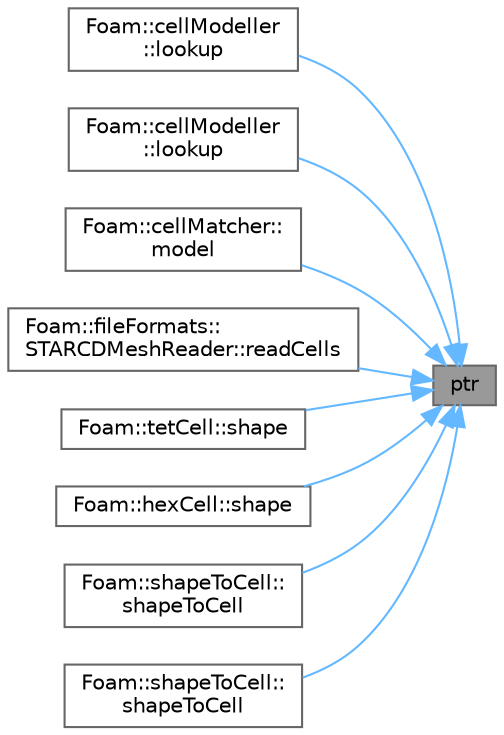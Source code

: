 digraph "ptr"
{
 // LATEX_PDF_SIZE
  bgcolor="transparent";
  edge [fontname=Helvetica,fontsize=10,labelfontname=Helvetica,labelfontsize=10];
  node [fontname=Helvetica,fontsize=10,shape=box,height=0.2,width=0.4];
  rankdir="RL";
  Node1 [id="Node000001",label="ptr",height=0.2,width=0.4,color="gray40", fillcolor="grey60", style="filled", fontcolor="black",tooltip=" "];
  Node1 -> Node2 [id="edge1_Node000001_Node000002",dir="back",color="steelblue1",style="solid",tooltip=" "];
  Node2 [id="Node000002",label="Foam::cellModeller\l::lookup",height=0.2,width=0.4,color="grey40", fillcolor="white", style="filled",URL="$structFoam_1_1cellModeller.html#acfb0d8280636eb1857d4b533c1300174",tooltip=" "];
  Node1 -> Node3 [id="edge2_Node000001_Node000003",dir="back",color="steelblue1",style="solid",tooltip=" "];
  Node3 [id="Node000003",label="Foam::cellModeller\l::lookup",height=0.2,width=0.4,color="grey40", fillcolor="white", style="filled",URL="$structFoam_1_1cellModeller.html#a4d2cd7b8f972a1843d3cb7d097427b6b",tooltip=" "];
  Node1 -> Node4 [id="edge3_Node000001_Node000004",dir="back",color="steelblue1",style="solid",tooltip=" "];
  Node4 [id="Node000004",label="Foam::cellMatcher::\lmodel",height=0.2,width=0.4,color="grey40", fillcolor="white", style="filled",URL="$classFoam_1_1cellMatcher.html#a06f3f0d2054234e47c75d656e30b38b5",tooltip=" "];
  Node1 -> Node5 [id="edge4_Node000001_Node000005",dir="back",color="steelblue1",style="solid",tooltip=" "];
  Node5 [id="Node000005",label="Foam::fileFormats::\lSTARCDMeshReader::readCells",height=0.2,width=0.4,color="grey40", fillcolor="white", style="filled",URL="$classFoam_1_1fileFormats_1_1STARCDMeshReader.html#ac92ac489841efbc9ad374e345bdb2cc2",tooltip=" "];
  Node1 -> Node6 [id="edge5_Node000001_Node000006",dir="back",color="steelblue1",style="solid",tooltip=" "];
  Node6 [id="Node000006",label="Foam::tetCell::shape",height=0.2,width=0.4,color="grey40", fillcolor="white", style="filled",URL="$classFoam_1_1tetCell.html#a57859d7df97ba2507dd7cbbbcb8bfb3f",tooltip=" "];
  Node1 -> Node7 [id="edge6_Node000001_Node000007",dir="back",color="steelblue1",style="solid",tooltip=" "];
  Node7 [id="Node000007",label="Foam::hexCell::shape",height=0.2,width=0.4,color="grey40", fillcolor="white", style="filled",URL="$classFoam_1_1hexCell.html#ad333f3964e0aa15392a83e27cc10f022",tooltip=" "];
  Node1 -> Node8 [id="edge7_Node000001_Node000008",dir="back",color="steelblue1",style="solid",tooltip=" "];
  Node8 [id="Node000008",label="Foam::shapeToCell::\lshapeToCell",height=0.2,width=0.4,color="grey40", fillcolor="white", style="filled",URL="$classFoam_1_1shapeToCell.html#a635e5c855719ed594eac5a7c5fb68356",tooltip=" "];
  Node1 -> Node9 [id="edge8_Node000001_Node000009",dir="back",color="steelblue1",style="solid",tooltip=" "];
  Node9 [id="Node000009",label="Foam::shapeToCell::\lshapeToCell",height=0.2,width=0.4,color="grey40", fillcolor="white", style="filled",URL="$classFoam_1_1shapeToCell.html#ad44a1255fa6aebd7d34195dd60096f8c",tooltip=" "];
}

